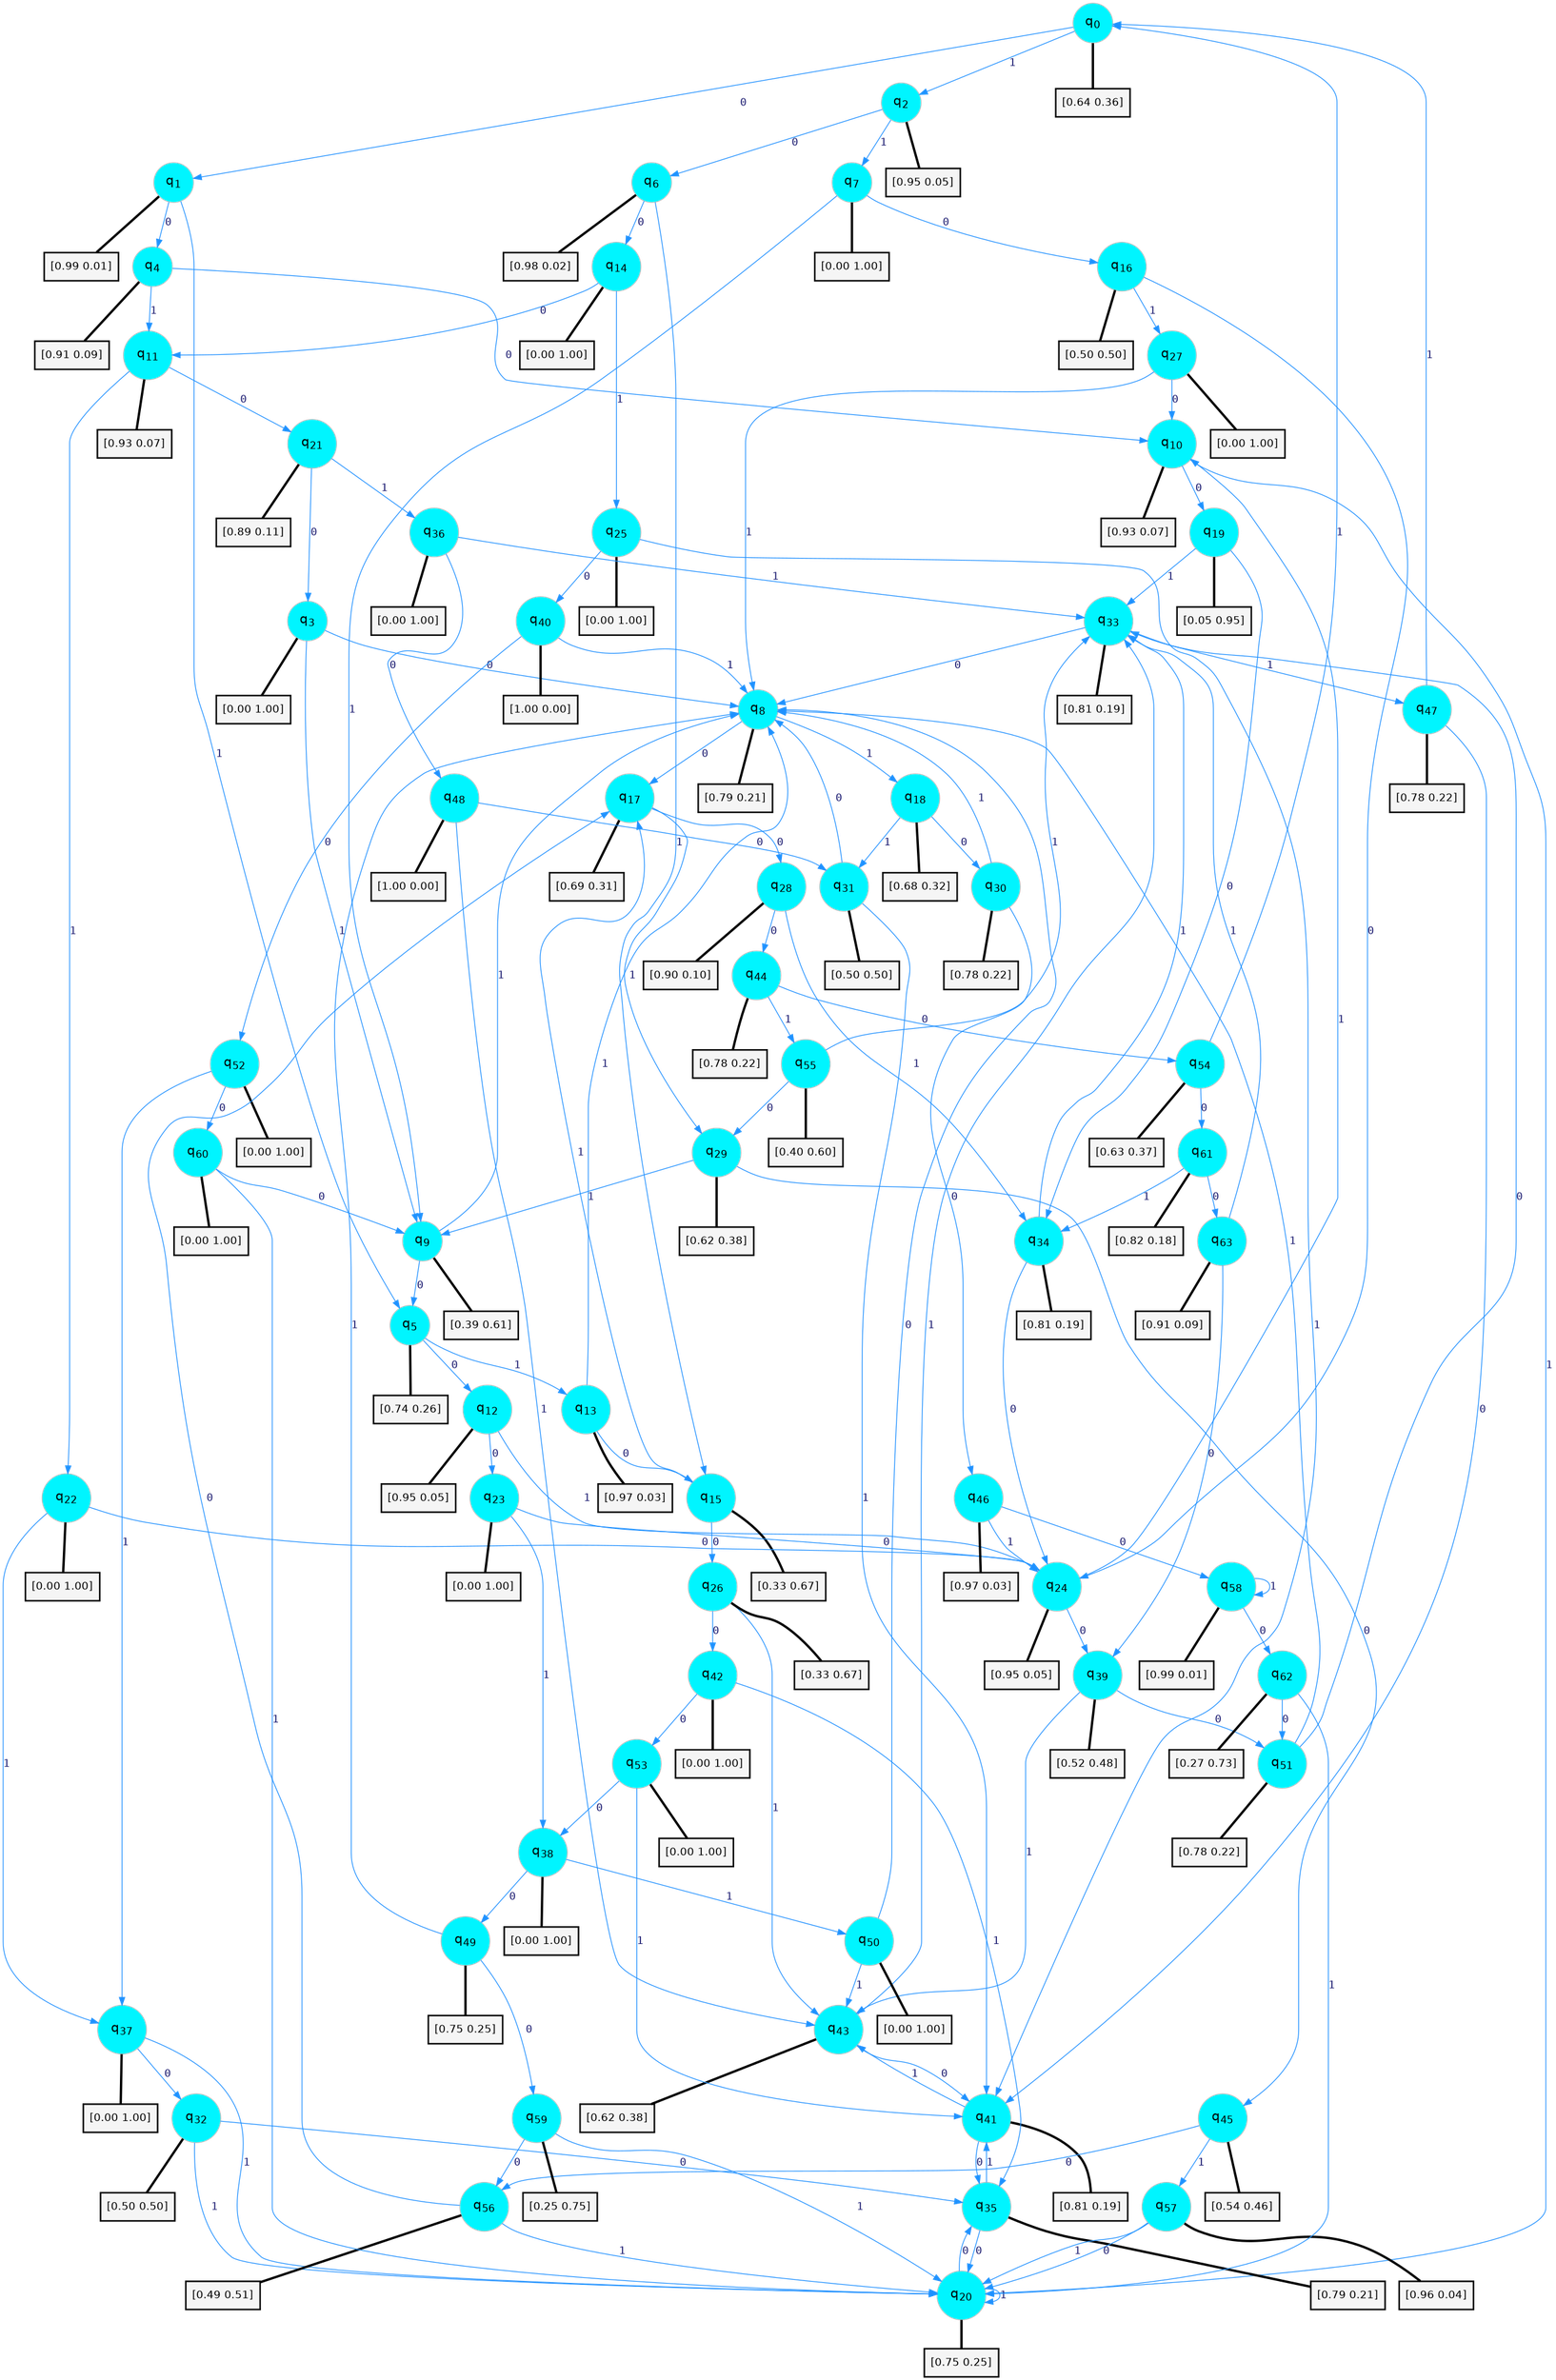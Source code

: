 digraph G {
graph [
bgcolor=transparent, dpi=300, rankdir=TD, size="40,25"];
node [
color=gray, fillcolor=turquoise1, fontcolor=black, fontname=Helvetica, fontsize=16, fontweight=bold, shape=circle, style=filled];
edge [
arrowsize=1, color=dodgerblue1, fontcolor=midnightblue, fontname=courier, fontweight=bold, penwidth=1, style=solid, weight=20];
0[label=<q<SUB>0</SUB>>];
1[label=<q<SUB>1</SUB>>];
2[label=<q<SUB>2</SUB>>];
3[label=<q<SUB>3</SUB>>];
4[label=<q<SUB>4</SUB>>];
5[label=<q<SUB>5</SUB>>];
6[label=<q<SUB>6</SUB>>];
7[label=<q<SUB>7</SUB>>];
8[label=<q<SUB>8</SUB>>];
9[label=<q<SUB>9</SUB>>];
10[label=<q<SUB>10</SUB>>];
11[label=<q<SUB>11</SUB>>];
12[label=<q<SUB>12</SUB>>];
13[label=<q<SUB>13</SUB>>];
14[label=<q<SUB>14</SUB>>];
15[label=<q<SUB>15</SUB>>];
16[label=<q<SUB>16</SUB>>];
17[label=<q<SUB>17</SUB>>];
18[label=<q<SUB>18</SUB>>];
19[label=<q<SUB>19</SUB>>];
20[label=<q<SUB>20</SUB>>];
21[label=<q<SUB>21</SUB>>];
22[label=<q<SUB>22</SUB>>];
23[label=<q<SUB>23</SUB>>];
24[label=<q<SUB>24</SUB>>];
25[label=<q<SUB>25</SUB>>];
26[label=<q<SUB>26</SUB>>];
27[label=<q<SUB>27</SUB>>];
28[label=<q<SUB>28</SUB>>];
29[label=<q<SUB>29</SUB>>];
30[label=<q<SUB>30</SUB>>];
31[label=<q<SUB>31</SUB>>];
32[label=<q<SUB>32</SUB>>];
33[label=<q<SUB>33</SUB>>];
34[label=<q<SUB>34</SUB>>];
35[label=<q<SUB>35</SUB>>];
36[label=<q<SUB>36</SUB>>];
37[label=<q<SUB>37</SUB>>];
38[label=<q<SUB>38</SUB>>];
39[label=<q<SUB>39</SUB>>];
40[label=<q<SUB>40</SUB>>];
41[label=<q<SUB>41</SUB>>];
42[label=<q<SUB>42</SUB>>];
43[label=<q<SUB>43</SUB>>];
44[label=<q<SUB>44</SUB>>];
45[label=<q<SUB>45</SUB>>];
46[label=<q<SUB>46</SUB>>];
47[label=<q<SUB>47</SUB>>];
48[label=<q<SUB>48</SUB>>];
49[label=<q<SUB>49</SUB>>];
50[label=<q<SUB>50</SUB>>];
51[label=<q<SUB>51</SUB>>];
52[label=<q<SUB>52</SUB>>];
53[label=<q<SUB>53</SUB>>];
54[label=<q<SUB>54</SUB>>];
55[label=<q<SUB>55</SUB>>];
56[label=<q<SUB>56</SUB>>];
57[label=<q<SUB>57</SUB>>];
58[label=<q<SUB>58</SUB>>];
59[label=<q<SUB>59</SUB>>];
60[label=<q<SUB>60</SUB>>];
61[label=<q<SUB>61</SUB>>];
62[label=<q<SUB>62</SUB>>];
63[label=<q<SUB>63</SUB>>];
64[label="[0.64 0.36]", shape=box,fontcolor=black, fontname=Helvetica, fontsize=14, penwidth=2, fillcolor=whitesmoke,color=black];
65[label="[0.99 0.01]", shape=box,fontcolor=black, fontname=Helvetica, fontsize=14, penwidth=2, fillcolor=whitesmoke,color=black];
66[label="[0.95 0.05]", shape=box,fontcolor=black, fontname=Helvetica, fontsize=14, penwidth=2, fillcolor=whitesmoke,color=black];
67[label="[0.00 1.00]", shape=box,fontcolor=black, fontname=Helvetica, fontsize=14, penwidth=2, fillcolor=whitesmoke,color=black];
68[label="[0.91 0.09]", shape=box,fontcolor=black, fontname=Helvetica, fontsize=14, penwidth=2, fillcolor=whitesmoke,color=black];
69[label="[0.74 0.26]", shape=box,fontcolor=black, fontname=Helvetica, fontsize=14, penwidth=2, fillcolor=whitesmoke,color=black];
70[label="[0.98 0.02]", shape=box,fontcolor=black, fontname=Helvetica, fontsize=14, penwidth=2, fillcolor=whitesmoke,color=black];
71[label="[0.00 1.00]", shape=box,fontcolor=black, fontname=Helvetica, fontsize=14, penwidth=2, fillcolor=whitesmoke,color=black];
72[label="[0.79 0.21]", shape=box,fontcolor=black, fontname=Helvetica, fontsize=14, penwidth=2, fillcolor=whitesmoke,color=black];
73[label="[0.39 0.61]", shape=box,fontcolor=black, fontname=Helvetica, fontsize=14, penwidth=2, fillcolor=whitesmoke,color=black];
74[label="[0.93 0.07]", shape=box,fontcolor=black, fontname=Helvetica, fontsize=14, penwidth=2, fillcolor=whitesmoke,color=black];
75[label="[0.93 0.07]", shape=box,fontcolor=black, fontname=Helvetica, fontsize=14, penwidth=2, fillcolor=whitesmoke,color=black];
76[label="[0.95 0.05]", shape=box,fontcolor=black, fontname=Helvetica, fontsize=14, penwidth=2, fillcolor=whitesmoke,color=black];
77[label="[0.97 0.03]", shape=box,fontcolor=black, fontname=Helvetica, fontsize=14, penwidth=2, fillcolor=whitesmoke,color=black];
78[label="[0.00 1.00]", shape=box,fontcolor=black, fontname=Helvetica, fontsize=14, penwidth=2, fillcolor=whitesmoke,color=black];
79[label="[0.33 0.67]", shape=box,fontcolor=black, fontname=Helvetica, fontsize=14, penwidth=2, fillcolor=whitesmoke,color=black];
80[label="[0.50 0.50]", shape=box,fontcolor=black, fontname=Helvetica, fontsize=14, penwidth=2, fillcolor=whitesmoke,color=black];
81[label="[0.69 0.31]", shape=box,fontcolor=black, fontname=Helvetica, fontsize=14, penwidth=2, fillcolor=whitesmoke,color=black];
82[label="[0.68 0.32]", shape=box,fontcolor=black, fontname=Helvetica, fontsize=14, penwidth=2, fillcolor=whitesmoke,color=black];
83[label="[0.05 0.95]", shape=box,fontcolor=black, fontname=Helvetica, fontsize=14, penwidth=2, fillcolor=whitesmoke,color=black];
84[label="[0.75 0.25]", shape=box,fontcolor=black, fontname=Helvetica, fontsize=14, penwidth=2, fillcolor=whitesmoke,color=black];
85[label="[0.89 0.11]", shape=box,fontcolor=black, fontname=Helvetica, fontsize=14, penwidth=2, fillcolor=whitesmoke,color=black];
86[label="[0.00 1.00]", shape=box,fontcolor=black, fontname=Helvetica, fontsize=14, penwidth=2, fillcolor=whitesmoke,color=black];
87[label="[0.00 1.00]", shape=box,fontcolor=black, fontname=Helvetica, fontsize=14, penwidth=2, fillcolor=whitesmoke,color=black];
88[label="[0.95 0.05]", shape=box,fontcolor=black, fontname=Helvetica, fontsize=14, penwidth=2, fillcolor=whitesmoke,color=black];
89[label="[0.00 1.00]", shape=box,fontcolor=black, fontname=Helvetica, fontsize=14, penwidth=2, fillcolor=whitesmoke,color=black];
90[label="[0.33 0.67]", shape=box,fontcolor=black, fontname=Helvetica, fontsize=14, penwidth=2, fillcolor=whitesmoke,color=black];
91[label="[0.00 1.00]", shape=box,fontcolor=black, fontname=Helvetica, fontsize=14, penwidth=2, fillcolor=whitesmoke,color=black];
92[label="[0.90 0.10]", shape=box,fontcolor=black, fontname=Helvetica, fontsize=14, penwidth=2, fillcolor=whitesmoke,color=black];
93[label="[0.62 0.38]", shape=box,fontcolor=black, fontname=Helvetica, fontsize=14, penwidth=2, fillcolor=whitesmoke,color=black];
94[label="[0.78 0.22]", shape=box,fontcolor=black, fontname=Helvetica, fontsize=14, penwidth=2, fillcolor=whitesmoke,color=black];
95[label="[0.50 0.50]", shape=box,fontcolor=black, fontname=Helvetica, fontsize=14, penwidth=2, fillcolor=whitesmoke,color=black];
96[label="[0.50 0.50]", shape=box,fontcolor=black, fontname=Helvetica, fontsize=14, penwidth=2, fillcolor=whitesmoke,color=black];
97[label="[0.81 0.19]", shape=box,fontcolor=black, fontname=Helvetica, fontsize=14, penwidth=2, fillcolor=whitesmoke,color=black];
98[label="[0.81 0.19]", shape=box,fontcolor=black, fontname=Helvetica, fontsize=14, penwidth=2, fillcolor=whitesmoke,color=black];
99[label="[0.79 0.21]", shape=box,fontcolor=black, fontname=Helvetica, fontsize=14, penwidth=2, fillcolor=whitesmoke,color=black];
100[label="[0.00 1.00]", shape=box,fontcolor=black, fontname=Helvetica, fontsize=14, penwidth=2, fillcolor=whitesmoke,color=black];
101[label="[0.00 1.00]", shape=box,fontcolor=black, fontname=Helvetica, fontsize=14, penwidth=2, fillcolor=whitesmoke,color=black];
102[label="[0.00 1.00]", shape=box,fontcolor=black, fontname=Helvetica, fontsize=14, penwidth=2, fillcolor=whitesmoke,color=black];
103[label="[0.52 0.48]", shape=box,fontcolor=black, fontname=Helvetica, fontsize=14, penwidth=2, fillcolor=whitesmoke,color=black];
104[label="[1.00 0.00]", shape=box,fontcolor=black, fontname=Helvetica, fontsize=14, penwidth=2, fillcolor=whitesmoke,color=black];
105[label="[0.81 0.19]", shape=box,fontcolor=black, fontname=Helvetica, fontsize=14, penwidth=2, fillcolor=whitesmoke,color=black];
106[label="[0.00 1.00]", shape=box,fontcolor=black, fontname=Helvetica, fontsize=14, penwidth=2, fillcolor=whitesmoke,color=black];
107[label="[0.62 0.38]", shape=box,fontcolor=black, fontname=Helvetica, fontsize=14, penwidth=2, fillcolor=whitesmoke,color=black];
108[label="[0.78 0.22]", shape=box,fontcolor=black, fontname=Helvetica, fontsize=14, penwidth=2, fillcolor=whitesmoke,color=black];
109[label="[0.54 0.46]", shape=box,fontcolor=black, fontname=Helvetica, fontsize=14, penwidth=2, fillcolor=whitesmoke,color=black];
110[label="[0.97 0.03]", shape=box,fontcolor=black, fontname=Helvetica, fontsize=14, penwidth=2, fillcolor=whitesmoke,color=black];
111[label="[0.78 0.22]", shape=box,fontcolor=black, fontname=Helvetica, fontsize=14, penwidth=2, fillcolor=whitesmoke,color=black];
112[label="[1.00 0.00]", shape=box,fontcolor=black, fontname=Helvetica, fontsize=14, penwidth=2, fillcolor=whitesmoke,color=black];
113[label="[0.75 0.25]", shape=box,fontcolor=black, fontname=Helvetica, fontsize=14, penwidth=2, fillcolor=whitesmoke,color=black];
114[label="[0.00 1.00]", shape=box,fontcolor=black, fontname=Helvetica, fontsize=14, penwidth=2, fillcolor=whitesmoke,color=black];
115[label="[0.78 0.22]", shape=box,fontcolor=black, fontname=Helvetica, fontsize=14, penwidth=2, fillcolor=whitesmoke,color=black];
116[label="[0.00 1.00]", shape=box,fontcolor=black, fontname=Helvetica, fontsize=14, penwidth=2, fillcolor=whitesmoke,color=black];
117[label="[0.00 1.00]", shape=box,fontcolor=black, fontname=Helvetica, fontsize=14, penwidth=2, fillcolor=whitesmoke,color=black];
118[label="[0.63 0.37]", shape=box,fontcolor=black, fontname=Helvetica, fontsize=14, penwidth=2, fillcolor=whitesmoke,color=black];
119[label="[0.40 0.60]", shape=box,fontcolor=black, fontname=Helvetica, fontsize=14, penwidth=2, fillcolor=whitesmoke,color=black];
120[label="[0.49 0.51]", shape=box,fontcolor=black, fontname=Helvetica, fontsize=14, penwidth=2, fillcolor=whitesmoke,color=black];
121[label="[0.96 0.04]", shape=box,fontcolor=black, fontname=Helvetica, fontsize=14, penwidth=2, fillcolor=whitesmoke,color=black];
122[label="[0.99 0.01]", shape=box,fontcolor=black, fontname=Helvetica, fontsize=14, penwidth=2, fillcolor=whitesmoke,color=black];
123[label="[0.25 0.75]", shape=box,fontcolor=black, fontname=Helvetica, fontsize=14, penwidth=2, fillcolor=whitesmoke,color=black];
124[label="[0.00 1.00]", shape=box,fontcolor=black, fontname=Helvetica, fontsize=14, penwidth=2, fillcolor=whitesmoke,color=black];
125[label="[0.82 0.18]", shape=box,fontcolor=black, fontname=Helvetica, fontsize=14, penwidth=2, fillcolor=whitesmoke,color=black];
126[label="[0.27 0.73]", shape=box,fontcolor=black, fontname=Helvetica, fontsize=14, penwidth=2, fillcolor=whitesmoke,color=black];
127[label="[0.91 0.09]", shape=box,fontcolor=black, fontname=Helvetica, fontsize=14, penwidth=2, fillcolor=whitesmoke,color=black];
0->1 [label=0];
0->2 [label=1];
0->64 [arrowhead=none, penwidth=3,color=black];
1->4 [label=0];
1->5 [label=1];
1->65 [arrowhead=none, penwidth=3,color=black];
2->6 [label=0];
2->7 [label=1];
2->66 [arrowhead=none, penwidth=3,color=black];
3->8 [label=0];
3->9 [label=1];
3->67 [arrowhead=none, penwidth=3,color=black];
4->10 [label=0];
4->11 [label=1];
4->68 [arrowhead=none, penwidth=3,color=black];
5->12 [label=0];
5->13 [label=1];
5->69 [arrowhead=none, penwidth=3,color=black];
6->14 [label=0];
6->15 [label=1];
6->70 [arrowhead=none, penwidth=3,color=black];
7->16 [label=0];
7->9 [label=1];
7->71 [arrowhead=none, penwidth=3,color=black];
8->17 [label=0];
8->18 [label=1];
8->72 [arrowhead=none, penwidth=3,color=black];
9->5 [label=0];
9->8 [label=1];
9->73 [arrowhead=none, penwidth=3,color=black];
10->19 [label=0];
10->20 [label=1];
10->74 [arrowhead=none, penwidth=3,color=black];
11->21 [label=0];
11->22 [label=1];
11->75 [arrowhead=none, penwidth=3,color=black];
12->23 [label=0];
12->24 [label=1];
12->76 [arrowhead=none, penwidth=3,color=black];
13->15 [label=0];
13->8 [label=1];
13->77 [arrowhead=none, penwidth=3,color=black];
14->11 [label=0];
14->25 [label=1];
14->78 [arrowhead=none, penwidth=3,color=black];
15->26 [label=0];
15->17 [label=1];
15->79 [arrowhead=none, penwidth=3,color=black];
16->24 [label=0];
16->27 [label=1];
16->80 [arrowhead=none, penwidth=3,color=black];
17->28 [label=0];
17->29 [label=1];
17->81 [arrowhead=none, penwidth=3,color=black];
18->30 [label=0];
18->31 [label=1];
18->82 [arrowhead=none, penwidth=3,color=black];
19->34 [label=0];
19->33 [label=1];
19->83 [arrowhead=none, penwidth=3,color=black];
20->35 [label=0];
20->20 [label=1];
20->84 [arrowhead=none, penwidth=3,color=black];
21->3 [label=0];
21->36 [label=1];
21->85 [arrowhead=none, penwidth=3,color=black];
22->24 [label=0];
22->37 [label=1];
22->86 [arrowhead=none, penwidth=3,color=black];
23->24 [label=0];
23->38 [label=1];
23->87 [arrowhead=none, penwidth=3,color=black];
24->39 [label=0];
24->10 [label=1];
24->88 [arrowhead=none, penwidth=3,color=black];
25->40 [label=0];
25->41 [label=1];
25->89 [arrowhead=none, penwidth=3,color=black];
26->42 [label=0];
26->43 [label=1];
26->90 [arrowhead=none, penwidth=3,color=black];
27->10 [label=0];
27->8 [label=1];
27->91 [arrowhead=none, penwidth=3,color=black];
28->44 [label=0];
28->34 [label=1];
28->92 [arrowhead=none, penwidth=3,color=black];
29->45 [label=0];
29->9 [label=1];
29->93 [arrowhead=none, penwidth=3,color=black];
30->46 [label=0];
30->8 [label=1];
30->94 [arrowhead=none, penwidth=3,color=black];
31->8 [label=0];
31->41 [label=1];
31->95 [arrowhead=none, penwidth=3,color=black];
32->35 [label=0];
32->20 [label=1];
32->96 [arrowhead=none, penwidth=3,color=black];
33->8 [label=0];
33->47 [label=1];
33->97 [arrowhead=none, penwidth=3,color=black];
34->24 [label=0];
34->33 [label=1];
34->98 [arrowhead=none, penwidth=3,color=black];
35->20 [label=0];
35->41 [label=1];
35->99 [arrowhead=none, penwidth=3,color=black];
36->48 [label=0];
36->33 [label=1];
36->100 [arrowhead=none, penwidth=3,color=black];
37->32 [label=0];
37->20 [label=1];
37->101 [arrowhead=none, penwidth=3,color=black];
38->49 [label=0];
38->50 [label=1];
38->102 [arrowhead=none, penwidth=3,color=black];
39->51 [label=0];
39->43 [label=1];
39->103 [arrowhead=none, penwidth=3,color=black];
40->52 [label=0];
40->8 [label=1];
40->104 [arrowhead=none, penwidth=3,color=black];
41->35 [label=0];
41->43 [label=1];
41->105 [arrowhead=none, penwidth=3,color=black];
42->53 [label=0];
42->35 [label=1];
42->106 [arrowhead=none, penwidth=3,color=black];
43->41 [label=0];
43->33 [label=1];
43->107 [arrowhead=none, penwidth=3,color=black];
44->54 [label=0];
44->55 [label=1];
44->108 [arrowhead=none, penwidth=3,color=black];
45->56 [label=0];
45->57 [label=1];
45->109 [arrowhead=none, penwidth=3,color=black];
46->58 [label=0];
46->24 [label=1];
46->110 [arrowhead=none, penwidth=3,color=black];
47->41 [label=0];
47->0 [label=1];
47->111 [arrowhead=none, penwidth=3,color=black];
48->31 [label=0];
48->43 [label=1];
48->112 [arrowhead=none, penwidth=3,color=black];
49->59 [label=0];
49->8 [label=1];
49->113 [arrowhead=none, penwidth=3,color=black];
50->8 [label=0];
50->43 [label=1];
50->114 [arrowhead=none, penwidth=3,color=black];
51->33 [label=0];
51->8 [label=1];
51->115 [arrowhead=none, penwidth=3,color=black];
52->60 [label=0];
52->37 [label=1];
52->116 [arrowhead=none, penwidth=3,color=black];
53->38 [label=0];
53->41 [label=1];
53->117 [arrowhead=none, penwidth=3,color=black];
54->61 [label=0];
54->0 [label=1];
54->118 [arrowhead=none, penwidth=3,color=black];
55->29 [label=0];
55->33 [label=1];
55->119 [arrowhead=none, penwidth=3,color=black];
56->17 [label=0];
56->20 [label=1];
56->120 [arrowhead=none, penwidth=3,color=black];
57->20 [label=0];
57->20 [label=1];
57->121 [arrowhead=none, penwidth=3,color=black];
58->62 [label=0];
58->58 [label=1];
58->122 [arrowhead=none, penwidth=3,color=black];
59->56 [label=0];
59->20 [label=1];
59->123 [arrowhead=none, penwidth=3,color=black];
60->9 [label=0];
60->20 [label=1];
60->124 [arrowhead=none, penwidth=3,color=black];
61->63 [label=0];
61->34 [label=1];
61->125 [arrowhead=none, penwidth=3,color=black];
62->51 [label=0];
62->20 [label=1];
62->126 [arrowhead=none, penwidth=3,color=black];
63->39 [label=0];
63->33 [label=1];
63->127 [arrowhead=none, penwidth=3,color=black];
}

